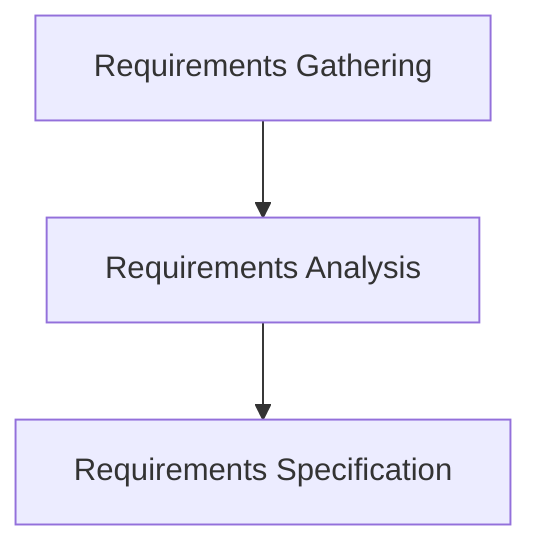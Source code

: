 flowchart TD
A[Requirements Gathering] --> A1[Requirements Analysis]
A1 --> A2[Requirements Specification]